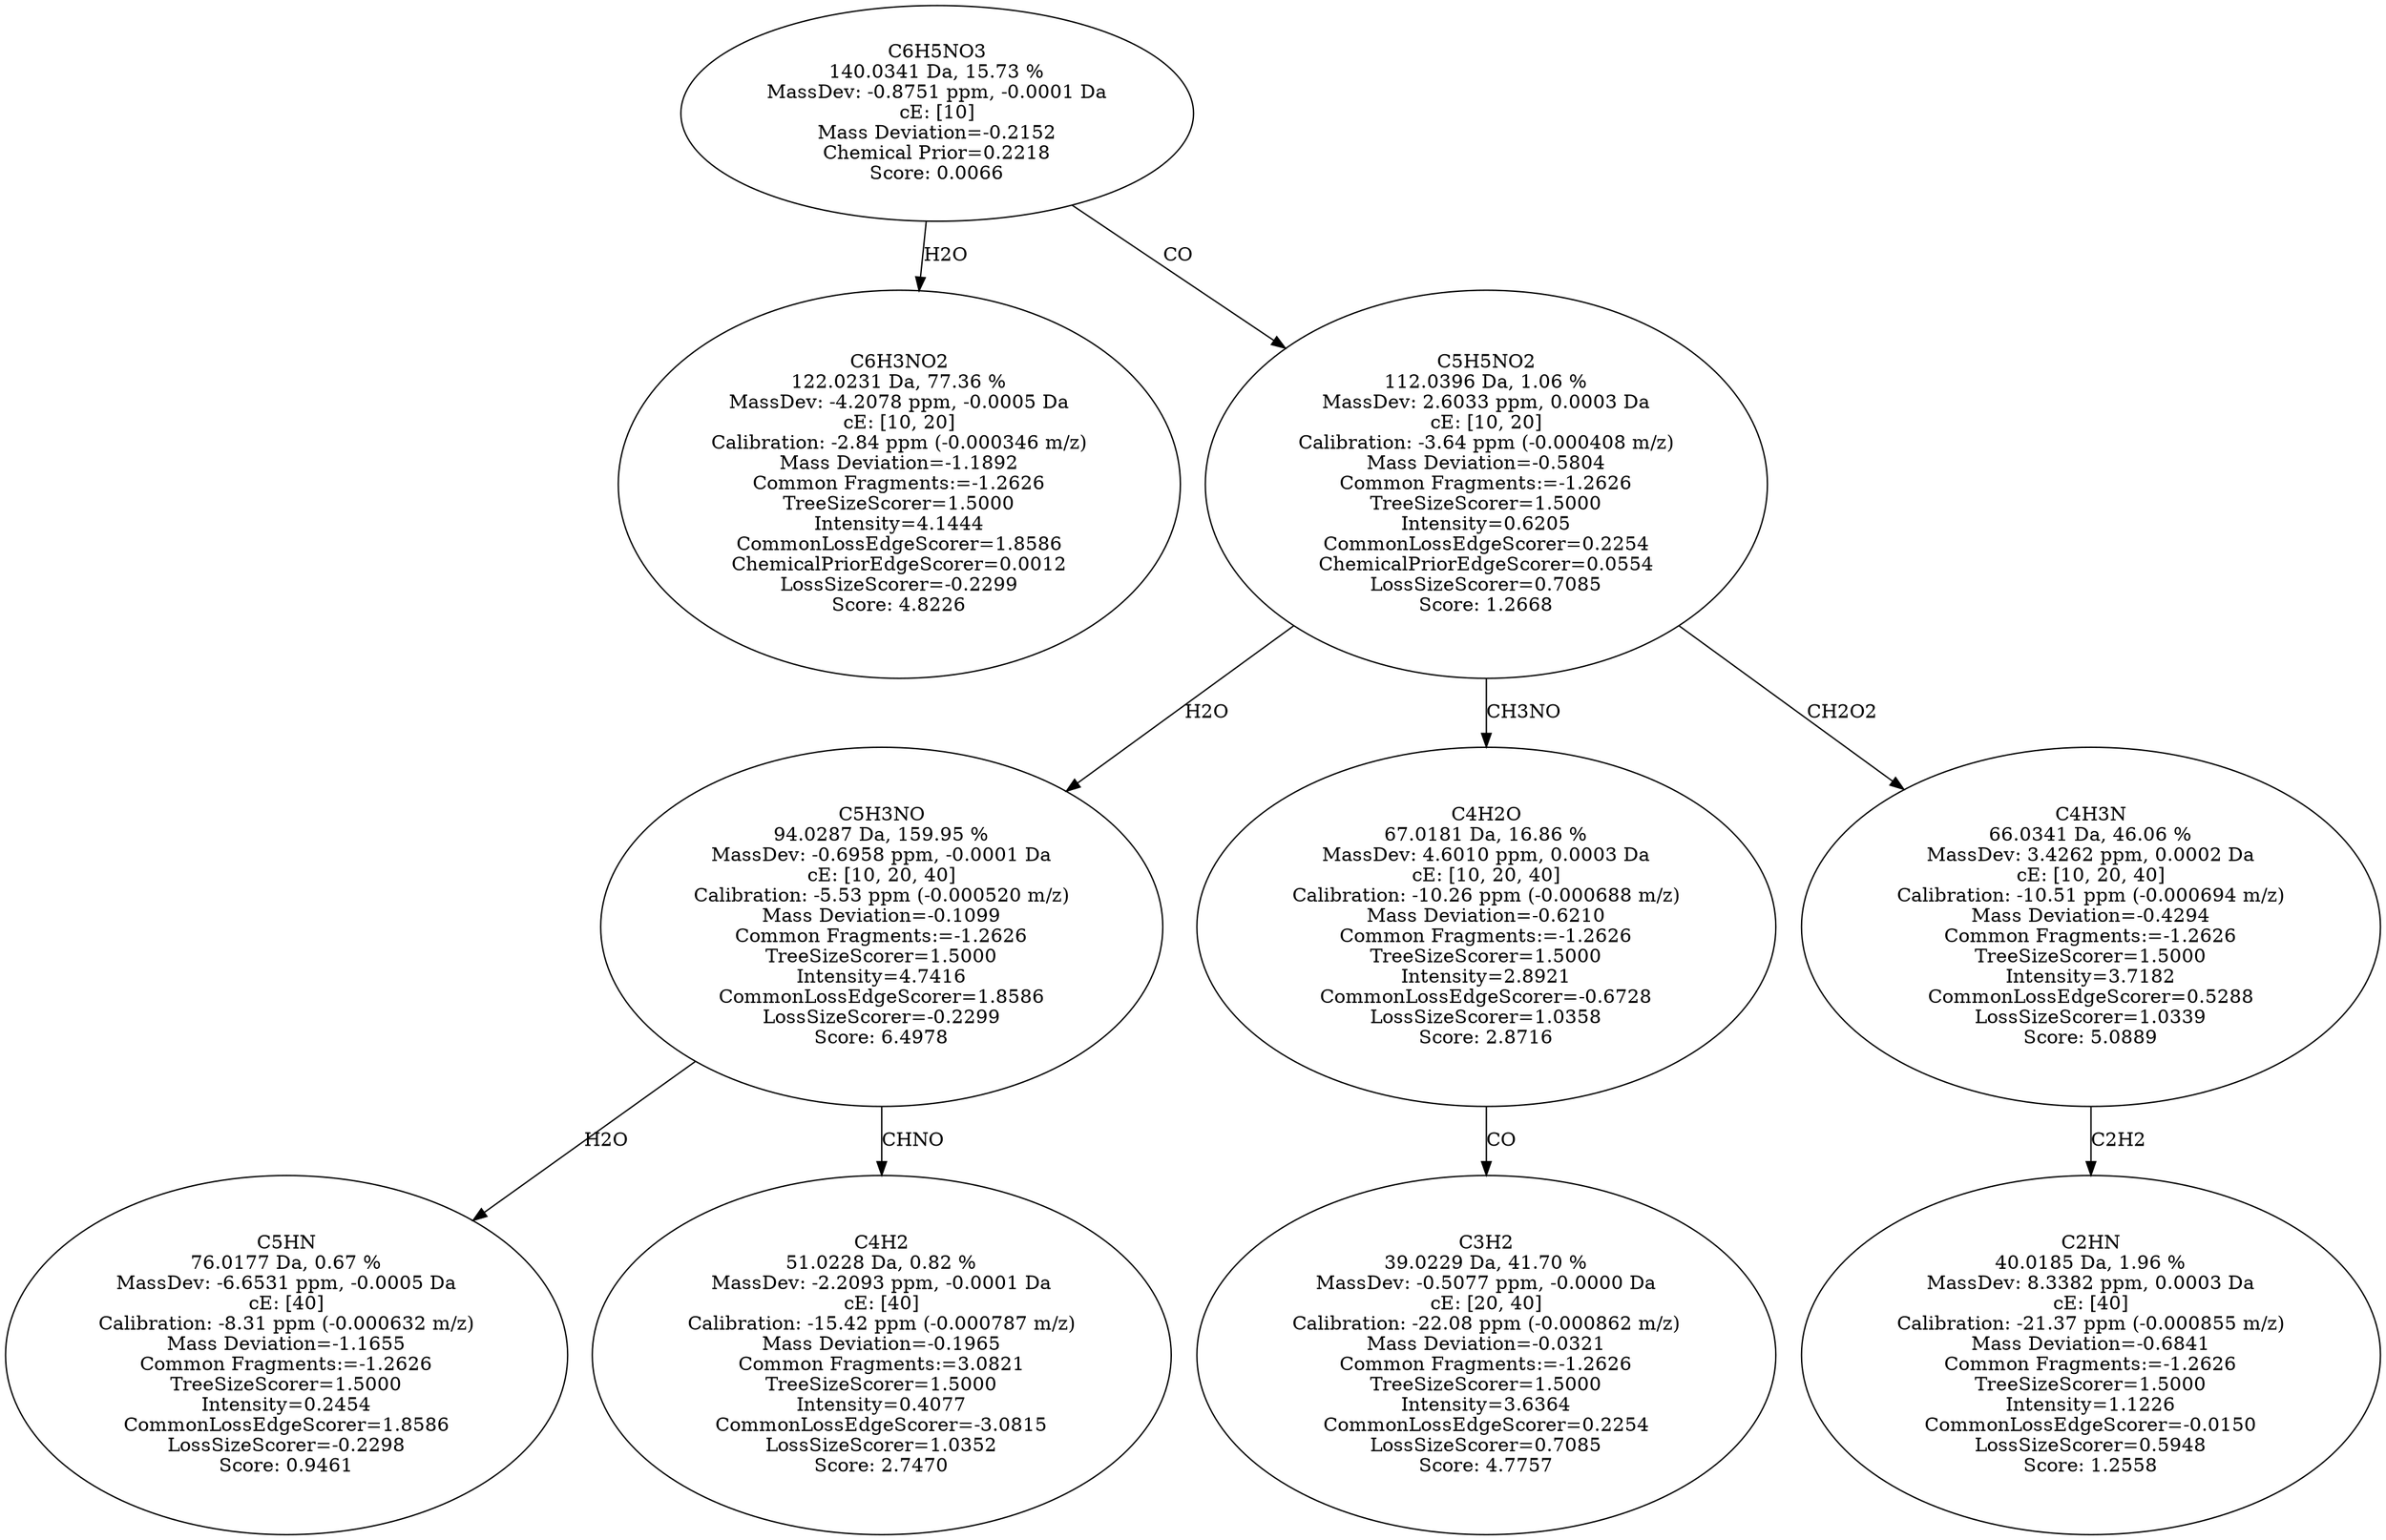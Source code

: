 strict digraph {
v1 [label="C6H3NO2\n122.0231 Da, 77.36 %\nMassDev: -4.2078 ppm, -0.0005 Da\ncE: [10, 20]\nCalibration: -2.84 ppm (-0.000346 m/z)\nMass Deviation=-1.1892\nCommon Fragments:=-1.2626\nTreeSizeScorer=1.5000\nIntensity=4.1444\nCommonLossEdgeScorer=1.8586\nChemicalPriorEdgeScorer=0.0012\nLossSizeScorer=-0.2299\nScore: 4.8226"];
v2 [label="C5HN\n76.0177 Da, 0.67 %\nMassDev: -6.6531 ppm, -0.0005 Da\ncE: [40]\nCalibration: -8.31 ppm (-0.000632 m/z)\nMass Deviation=-1.1655\nCommon Fragments:=-1.2626\nTreeSizeScorer=1.5000\nIntensity=0.2454\nCommonLossEdgeScorer=1.8586\nLossSizeScorer=-0.2298\nScore: 0.9461"];
v3 [label="C4H2\n51.0228 Da, 0.82 %\nMassDev: -2.2093 ppm, -0.0001 Da\ncE: [40]\nCalibration: -15.42 ppm (-0.000787 m/z)\nMass Deviation=-0.1965\nCommon Fragments:=3.0821\nTreeSizeScorer=1.5000\nIntensity=0.4077\nCommonLossEdgeScorer=-3.0815\nLossSizeScorer=1.0352\nScore: 2.7470"];
v4 [label="C5H3NO\n94.0287 Da, 159.95 %\nMassDev: -0.6958 ppm, -0.0001 Da\ncE: [10, 20, 40]\nCalibration: -5.53 ppm (-0.000520 m/z)\nMass Deviation=-0.1099\nCommon Fragments:=-1.2626\nTreeSizeScorer=1.5000\nIntensity=4.7416\nCommonLossEdgeScorer=1.8586\nLossSizeScorer=-0.2299\nScore: 6.4978"];
v5 [label="C3H2\n39.0229 Da, 41.70 %\nMassDev: -0.5077 ppm, -0.0000 Da\ncE: [20, 40]\nCalibration: -22.08 ppm (-0.000862 m/z)\nMass Deviation=-0.0321\nCommon Fragments:=-1.2626\nTreeSizeScorer=1.5000\nIntensity=3.6364\nCommonLossEdgeScorer=0.2254\nLossSizeScorer=0.7085\nScore: 4.7757"];
v6 [label="C4H2O\n67.0181 Da, 16.86 %\nMassDev: 4.6010 ppm, 0.0003 Da\ncE: [10, 20, 40]\nCalibration: -10.26 ppm (-0.000688 m/z)\nMass Deviation=-0.6210\nCommon Fragments:=-1.2626\nTreeSizeScorer=1.5000\nIntensity=2.8921\nCommonLossEdgeScorer=-0.6728\nLossSizeScorer=1.0358\nScore: 2.8716"];
v7 [label="C2HN\n40.0185 Da, 1.96 %\nMassDev: 8.3382 ppm, 0.0003 Da\ncE: [40]\nCalibration: -21.37 ppm (-0.000855 m/z)\nMass Deviation=-0.6841\nCommon Fragments:=-1.2626\nTreeSizeScorer=1.5000\nIntensity=1.1226\nCommonLossEdgeScorer=-0.0150\nLossSizeScorer=0.5948\nScore: 1.2558"];
v8 [label="C4H3N\n66.0341 Da, 46.06 %\nMassDev: 3.4262 ppm, 0.0002 Da\ncE: [10, 20, 40]\nCalibration: -10.51 ppm (-0.000694 m/z)\nMass Deviation=-0.4294\nCommon Fragments:=-1.2626\nTreeSizeScorer=1.5000\nIntensity=3.7182\nCommonLossEdgeScorer=0.5288\nLossSizeScorer=1.0339\nScore: 5.0889"];
v9 [label="C5H5NO2\n112.0396 Da, 1.06 %\nMassDev: 2.6033 ppm, 0.0003 Da\ncE: [10, 20]\nCalibration: -3.64 ppm (-0.000408 m/z)\nMass Deviation=-0.5804\nCommon Fragments:=-1.2626\nTreeSizeScorer=1.5000\nIntensity=0.6205\nCommonLossEdgeScorer=0.2254\nChemicalPriorEdgeScorer=0.0554\nLossSizeScorer=0.7085\nScore: 1.2668"];
v10 [label="C6H5NO3\n140.0341 Da, 15.73 %\nMassDev: -0.8751 ppm, -0.0001 Da\ncE: [10]\nMass Deviation=-0.2152\nChemical Prior=0.2218\nScore: 0.0066"];
v10 -> v1 [label="H2O"];
v4 -> v2 [label="H2O"];
v4 -> v3 [label="CHNO"];
v9 -> v4 [label="H2O"];
v6 -> v5 [label="CO"];
v9 -> v6 [label="CH3NO"];
v8 -> v7 [label="C2H2"];
v9 -> v8 [label="CH2O2"];
v10 -> v9 [label="CO"];
}